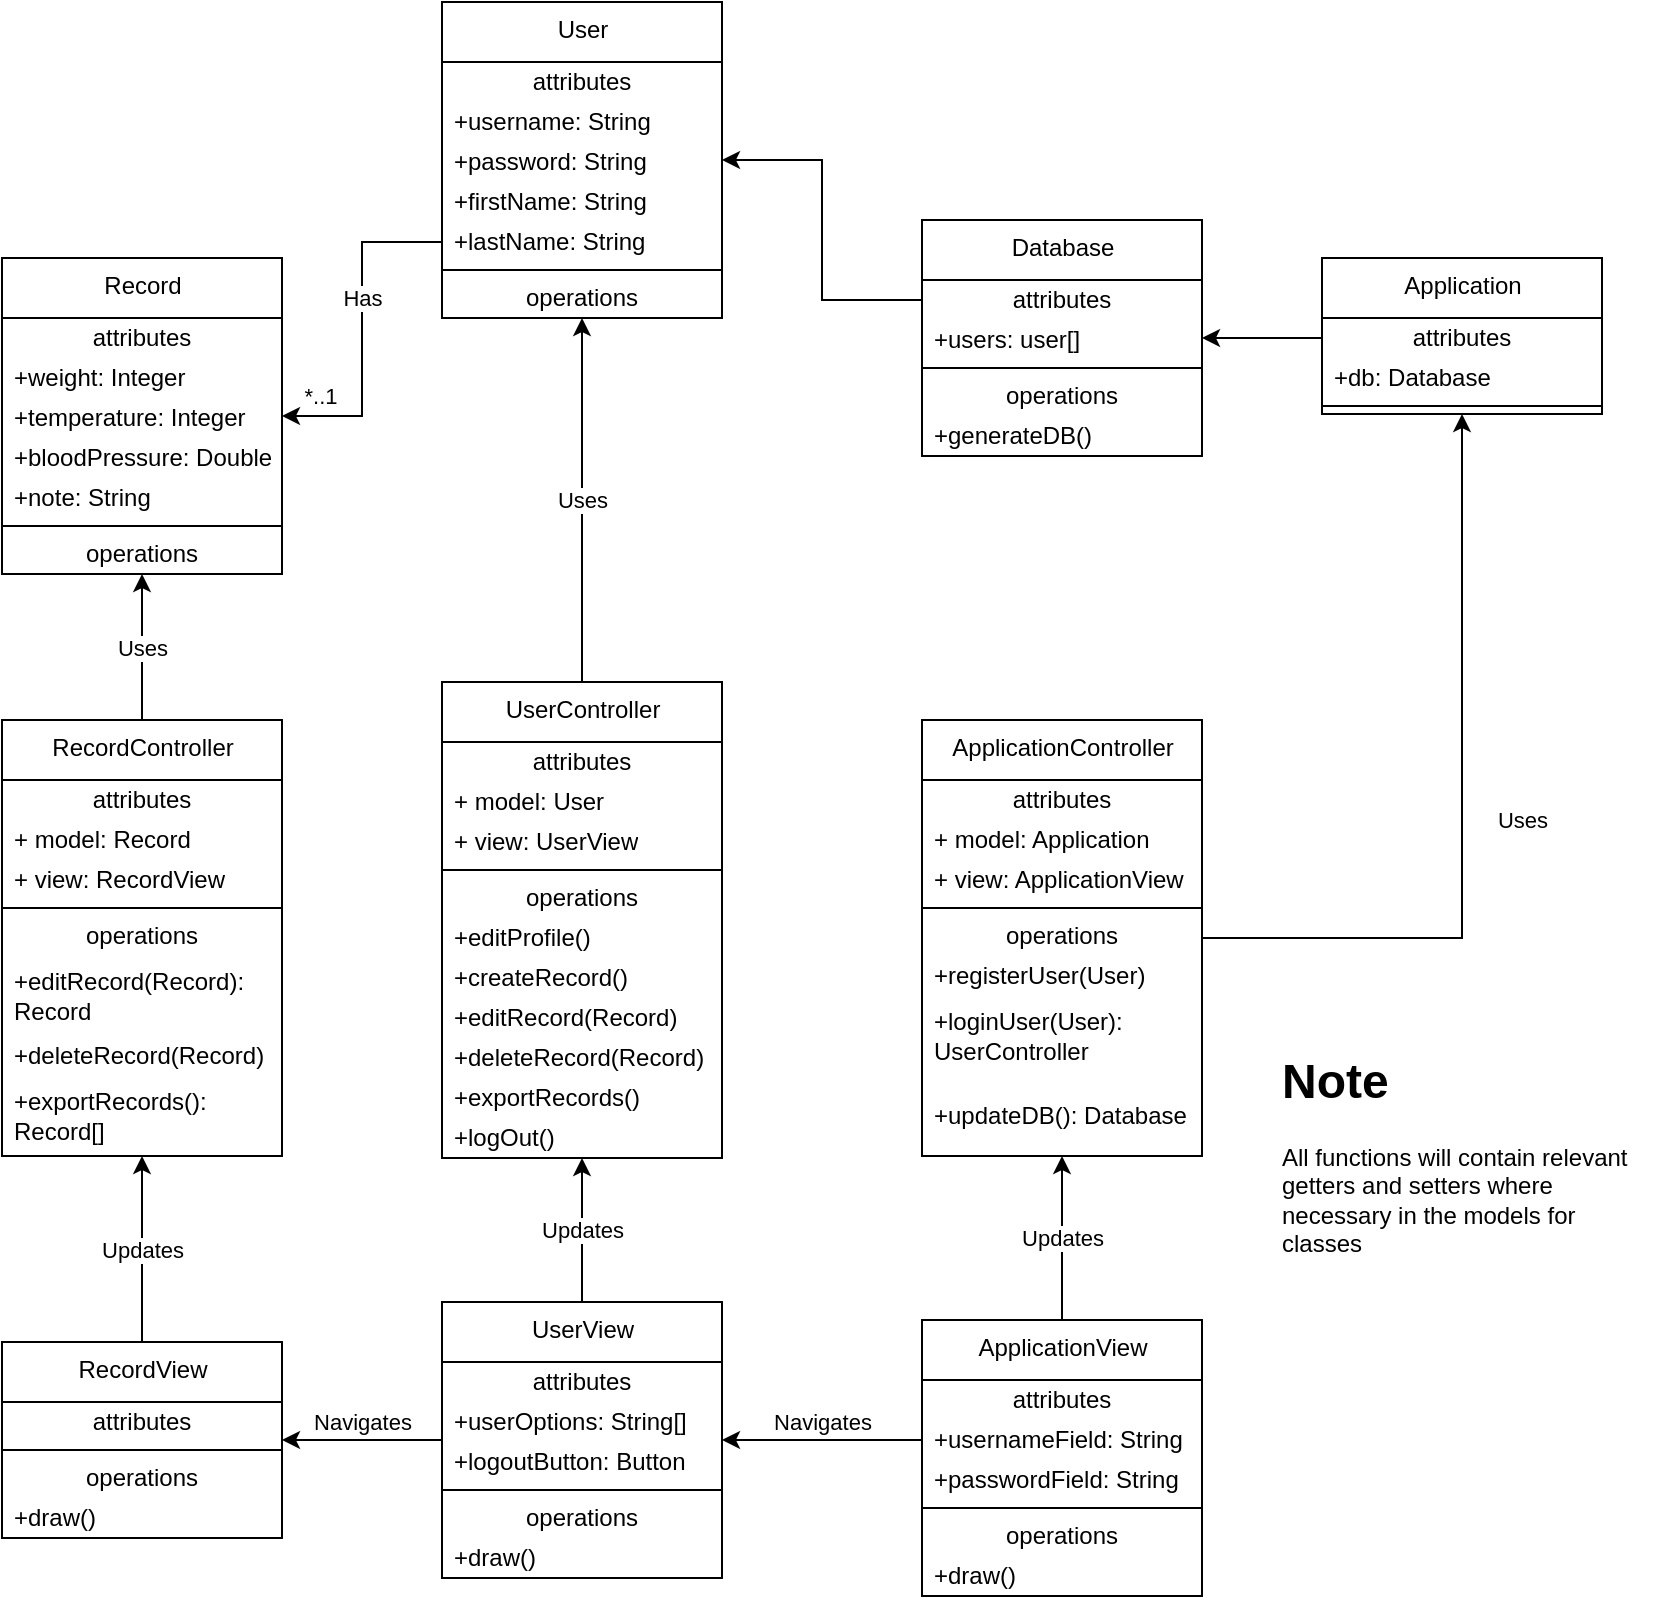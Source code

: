 <mxfile version="20.4.1" type="device"><diagram name="Page-1" id="c4acf3e9-155e-7222-9cf6-157b1a14988f"><mxGraphModel dx="1186" dy="561" grid="1" gridSize="10" guides="1" tooltips="1" connect="1" arrows="1" fold="1" page="1" pageScale="1" pageWidth="850" pageHeight="1100" background="none" math="0" shadow="0"><root><mxCell id="0"/><mxCell id="1" parent="0"/><mxCell id="7aHpoazgCl0VVuB_fG4G-1" value="User" style="swimlane;fontStyle=0;align=center;verticalAlign=top;childLayout=stackLayout;horizontal=1;startSize=30;horizontalStack=0;resizeParent=1;resizeParentMax=0;resizeLast=0;collapsible=0;marginBottom=0;html=1;" parent="1" vertex="1"><mxGeometry x="240" y="130" width="140" height="158" as="geometry"/></mxCell><mxCell id="7aHpoazgCl0VVuB_fG4G-2" value="attributes" style="text;html=1;strokeColor=none;fillColor=none;align=center;verticalAlign=middle;spacingLeft=4;spacingRight=4;overflow=hidden;rotatable=0;points=[[0,0.5],[1,0.5]];portConstraint=eastwest;" parent="7aHpoazgCl0VVuB_fG4G-1" vertex="1"><mxGeometry y="30" width="140" height="20" as="geometry"/></mxCell><mxCell id="7aHpoazgCl0VVuB_fG4G-3" value="+username: String" style="text;html=1;strokeColor=none;fillColor=none;align=left;verticalAlign=middle;spacingLeft=4;spacingRight=4;overflow=hidden;rotatable=0;points=[[0,0.5],[1,0.5]];portConstraint=eastwest;" parent="7aHpoazgCl0VVuB_fG4G-1" vertex="1"><mxGeometry y="50" width="140" height="20" as="geometry"/></mxCell><mxCell id="7aHpoazgCl0VVuB_fG4G-12" value="+password: String" style="text;html=1;strokeColor=none;fillColor=none;align=left;verticalAlign=middle;spacingLeft=4;spacingRight=4;overflow=hidden;rotatable=0;points=[[0,0.5],[1,0.5]];portConstraint=eastwest;" parent="7aHpoazgCl0VVuB_fG4G-1" vertex="1"><mxGeometry y="70" width="140" height="20" as="geometry"/></mxCell><mxCell id="7aHpoazgCl0VVuB_fG4G-13" value="+firstName: String" style="text;html=1;strokeColor=none;fillColor=none;align=left;verticalAlign=middle;spacingLeft=4;spacingRight=4;overflow=hidden;rotatable=0;points=[[0,0.5],[1,0.5]];portConstraint=eastwest;" parent="7aHpoazgCl0VVuB_fG4G-1" vertex="1"><mxGeometry y="90" width="140" height="20" as="geometry"/></mxCell><mxCell id="7aHpoazgCl0VVuB_fG4G-14" value="+lastName: String" style="text;html=1;strokeColor=none;fillColor=none;align=left;verticalAlign=middle;spacingLeft=4;spacingRight=4;overflow=hidden;rotatable=0;points=[[0,0.5],[1,0.5]];portConstraint=eastwest;" parent="7aHpoazgCl0VVuB_fG4G-1" vertex="1"><mxGeometry y="110" width="140" height="20" as="geometry"/></mxCell><mxCell id="7aHpoazgCl0VVuB_fG4G-6" value="" style="line;strokeWidth=1;fillColor=none;align=left;verticalAlign=middle;spacingTop=-1;spacingLeft=3;spacingRight=3;rotatable=0;labelPosition=right;points=[];portConstraint=eastwest;" parent="7aHpoazgCl0VVuB_fG4G-1" vertex="1"><mxGeometry y="130" width="140" height="8" as="geometry"/></mxCell><mxCell id="7aHpoazgCl0VVuB_fG4G-7" value="operations" style="text;html=1;strokeColor=none;fillColor=none;align=center;verticalAlign=middle;spacingLeft=4;spacingRight=4;overflow=hidden;rotatable=0;points=[[0,0.5],[1,0.5]];portConstraint=eastwest;" parent="7aHpoazgCl0VVuB_fG4G-1" vertex="1"><mxGeometry y="138" width="140" height="20" as="geometry"/></mxCell><mxCell id="7aHpoazgCl0VVuB_fG4G-21" value="Record" style="swimlane;fontStyle=0;align=center;verticalAlign=top;childLayout=stackLayout;horizontal=1;startSize=30;horizontalStack=0;resizeParent=1;resizeParentMax=0;resizeLast=0;collapsible=0;marginBottom=0;html=1;" parent="1" vertex="1"><mxGeometry x="20" y="258" width="140" height="158" as="geometry"/></mxCell><mxCell id="7aHpoazgCl0VVuB_fG4G-22" value="attributes" style="text;html=1;strokeColor=none;fillColor=none;align=center;verticalAlign=middle;spacingLeft=4;spacingRight=4;overflow=hidden;rotatable=0;points=[[0,0.5],[1,0.5]];portConstraint=eastwest;" parent="7aHpoazgCl0VVuB_fG4G-21" vertex="1"><mxGeometry y="30" width="140" height="20" as="geometry"/></mxCell><mxCell id="7aHpoazgCl0VVuB_fG4G-23" value="+weight: Integer" style="text;html=1;strokeColor=none;fillColor=none;align=left;verticalAlign=middle;spacingLeft=4;spacingRight=4;overflow=hidden;rotatable=0;points=[[0,0.5],[1,0.5]];portConstraint=eastwest;" parent="7aHpoazgCl0VVuB_fG4G-21" vertex="1"><mxGeometry y="50" width="140" height="20" as="geometry"/></mxCell><mxCell id="7aHpoazgCl0VVuB_fG4G-24" value="+temperature: Integer" style="text;html=1;strokeColor=none;fillColor=none;align=left;verticalAlign=middle;spacingLeft=4;spacingRight=4;overflow=hidden;rotatable=0;points=[[0,0.5],[1,0.5]];portConstraint=eastwest;" parent="7aHpoazgCl0VVuB_fG4G-21" vertex="1"><mxGeometry y="70" width="140" height="20" as="geometry"/></mxCell><mxCell id="7aHpoazgCl0VVuB_fG4G-25" value="+bloodPressure: Double" style="text;html=1;strokeColor=none;fillColor=none;align=left;verticalAlign=middle;spacingLeft=4;spacingRight=4;overflow=hidden;rotatable=0;points=[[0,0.5],[1,0.5]];portConstraint=eastwest;" parent="7aHpoazgCl0VVuB_fG4G-21" vertex="1"><mxGeometry y="90" width="140" height="20" as="geometry"/></mxCell><mxCell id="7aHpoazgCl0VVuB_fG4G-26" value="+note: String" style="text;html=1;strokeColor=none;fillColor=none;align=left;verticalAlign=middle;spacingLeft=4;spacingRight=4;overflow=hidden;rotatable=0;points=[[0,0.5],[1,0.5]];portConstraint=eastwest;" parent="7aHpoazgCl0VVuB_fG4G-21" vertex="1"><mxGeometry y="110" width="140" height="20" as="geometry"/></mxCell><mxCell id="7aHpoazgCl0VVuB_fG4G-27" value="" style="line;strokeWidth=1;fillColor=none;align=left;verticalAlign=middle;spacingTop=-1;spacingLeft=3;spacingRight=3;rotatable=0;labelPosition=right;points=[];portConstraint=eastwest;" parent="7aHpoazgCl0VVuB_fG4G-21" vertex="1"><mxGeometry y="130" width="140" height="8" as="geometry"/></mxCell><mxCell id="7aHpoazgCl0VVuB_fG4G-28" value="operations" style="text;html=1;strokeColor=none;fillColor=none;align=center;verticalAlign=middle;spacingLeft=4;spacingRight=4;overflow=hidden;rotatable=0;points=[[0,0.5],[1,0.5]];portConstraint=eastwest;" parent="7aHpoazgCl0VVuB_fG4G-21" vertex="1"><mxGeometry y="138" width="140" height="20" as="geometry"/></mxCell><mxCell id="7aHpoazgCl0VVuB_fG4G-36" style="edgeStyle=orthogonalEdgeStyle;rounded=0;orthogonalLoop=1;jettySize=auto;html=1;" parent="1" source="7aHpoazgCl0VVuB_fG4G-14" target="7aHpoazgCl0VVuB_fG4G-21" edge="1"><mxGeometry relative="1" as="geometry"/></mxCell><mxCell id="7aHpoazgCl0VVuB_fG4G-38" value="Has" style="edgeLabel;html=1;align=center;verticalAlign=middle;resizable=0;points=[];" parent="7aHpoazgCl0VVuB_fG4G-36" vertex="1" connectable="0"><mxGeometry x="-0.071" relative="1" as="geometry"><mxPoint y="-10" as="offset"/></mxGeometry></mxCell><mxCell id="7aHpoazgCl0VVuB_fG4G-39" value="*..1" style="edgeLabel;html=1;align=center;verticalAlign=middle;resizable=0;points=[];" parent="7aHpoazgCl0VVuB_fG4G-36" vertex="1" connectable="0"><mxGeometry x="0.781" y="-1" relative="1" as="geometry"><mxPoint y="-9" as="offset"/></mxGeometry></mxCell><mxCell id="7aHpoazgCl0VVuB_fG4G-40" value="Application" style="swimlane;fontStyle=0;align=center;verticalAlign=top;childLayout=stackLayout;horizontal=1;startSize=30;horizontalStack=0;resizeParent=1;resizeParentMax=0;resizeLast=0;collapsible=0;marginBottom=0;html=1;" parent="1" vertex="1"><mxGeometry x="680" y="258" width="140" height="78" as="geometry"/></mxCell><mxCell id="7aHpoazgCl0VVuB_fG4G-41" value="attributes" style="text;html=1;strokeColor=none;fillColor=none;align=center;verticalAlign=middle;spacingLeft=4;spacingRight=4;overflow=hidden;rotatable=0;points=[[0,0.5],[1,0.5]];portConstraint=eastwest;" parent="7aHpoazgCl0VVuB_fG4G-40" vertex="1"><mxGeometry y="30" width="140" height="20" as="geometry"/></mxCell><mxCell id="7aHpoazgCl0VVuB_fG4G-42" value="+db: Database" style="text;html=1;strokeColor=none;fillColor=none;align=left;verticalAlign=middle;spacingLeft=4;spacingRight=4;overflow=hidden;rotatable=0;points=[[0,0.5],[1,0.5]];portConstraint=eastwest;" parent="7aHpoazgCl0VVuB_fG4G-40" vertex="1"><mxGeometry y="50" width="140" height="20" as="geometry"/></mxCell><mxCell id="7aHpoazgCl0VVuB_fG4G-46" value="" style="line;strokeWidth=1;fillColor=none;align=left;verticalAlign=middle;spacingTop=-1;spacingLeft=3;spacingRight=3;rotatable=0;labelPosition=right;points=[];portConstraint=eastwest;" parent="7aHpoazgCl0VVuB_fG4G-40" vertex="1"><mxGeometry y="70" width="140" height="8" as="geometry"/></mxCell><mxCell id="6YcRREpWLueuUoRP_v9T-1" value="Database" style="swimlane;fontStyle=0;align=center;verticalAlign=top;childLayout=stackLayout;horizontal=1;startSize=30;horizontalStack=0;resizeParent=1;resizeParentMax=0;resizeLast=0;collapsible=0;marginBottom=0;html=1;" vertex="1" parent="1"><mxGeometry x="480" y="239" width="140" height="118" as="geometry"/></mxCell><mxCell id="6YcRREpWLueuUoRP_v9T-2" value="attributes" style="text;html=1;strokeColor=none;fillColor=none;align=center;verticalAlign=middle;spacingLeft=4;spacingRight=4;overflow=hidden;rotatable=0;points=[[0,0.5],[1,0.5]];portConstraint=eastwest;" vertex="1" parent="6YcRREpWLueuUoRP_v9T-1"><mxGeometry y="30" width="140" height="20" as="geometry"/></mxCell><mxCell id="6YcRREpWLueuUoRP_v9T-3" value="+users: user[]" style="text;html=1;strokeColor=none;fillColor=none;align=left;verticalAlign=middle;spacingLeft=4;spacingRight=4;overflow=hidden;rotatable=0;points=[[0,0.5],[1,0.5]];portConstraint=eastwest;" vertex="1" parent="6YcRREpWLueuUoRP_v9T-1"><mxGeometry y="50" width="140" height="20" as="geometry"/></mxCell><mxCell id="6YcRREpWLueuUoRP_v9T-7" value="" style="line;strokeWidth=1;fillColor=none;align=left;verticalAlign=middle;spacingTop=-1;spacingLeft=3;spacingRight=3;rotatable=0;labelPosition=right;points=[];portConstraint=eastwest;" vertex="1" parent="6YcRREpWLueuUoRP_v9T-1"><mxGeometry y="70" width="140" height="8" as="geometry"/></mxCell><mxCell id="6YcRREpWLueuUoRP_v9T-8" value="operations" style="text;html=1;strokeColor=none;fillColor=none;align=center;verticalAlign=middle;spacingLeft=4;spacingRight=4;overflow=hidden;rotatable=0;points=[[0,0.5],[1,0.5]];portConstraint=eastwest;" vertex="1" parent="6YcRREpWLueuUoRP_v9T-1"><mxGeometry y="78" width="140" height="20" as="geometry"/></mxCell><mxCell id="6YcRREpWLueuUoRP_v9T-14" value="+generateDB()" style="text;html=1;strokeColor=none;fillColor=none;align=left;verticalAlign=middle;spacingLeft=4;spacingRight=4;overflow=hidden;rotatable=0;points=[[0,0.5],[1,0.5]];portConstraint=eastwest;" vertex="1" parent="6YcRREpWLueuUoRP_v9T-1"><mxGeometry y="98" width="140" height="20" as="geometry"/></mxCell><mxCell id="6YcRREpWLueuUoRP_v9T-16" style="edgeStyle=orthogonalEdgeStyle;rounded=0;orthogonalLoop=1;jettySize=auto;html=1;" edge="1" parent="1" source="6YcRREpWLueuUoRP_v9T-2" target="7aHpoazgCl0VVuB_fG4G-1"><mxGeometry relative="1" as="geometry"/></mxCell><mxCell id="6YcRREpWLueuUoRP_v9T-24" value="&lt;h1&gt;Note&lt;/h1&gt;&lt;p&gt;All functions will contain relevant getters and setters where necessary in the models for classes&lt;/p&gt;" style="text;html=1;strokeColor=none;fillColor=none;spacing=5;spacingTop=-20;whiteSpace=wrap;overflow=hidden;rounded=0;" vertex="1" parent="1"><mxGeometry x="655" y="650" width="190" height="120" as="geometry"/></mxCell><mxCell id="6YcRREpWLueuUoRP_v9T-44" value="Uses" style="edgeStyle=orthogonalEdgeStyle;rounded=0;orthogonalLoop=1;jettySize=auto;html=1;" edge="1" parent="1" source="6YcRREpWLueuUoRP_v9T-25" target="7aHpoazgCl0VVuB_fG4G-40"><mxGeometry x="-0.032" y="-30" relative="1" as="geometry"><mxPoint as="offset"/></mxGeometry></mxCell><mxCell id="6YcRREpWLueuUoRP_v9T-25" value="ApplicationController" style="swimlane;fontStyle=0;align=center;verticalAlign=top;childLayout=stackLayout;horizontal=1;startSize=30;horizontalStack=0;resizeParent=1;resizeParentMax=0;resizeLast=0;collapsible=0;marginBottom=0;html=1;" vertex="1" parent="1"><mxGeometry x="480" y="489" width="140" height="218" as="geometry"/></mxCell><mxCell id="6YcRREpWLueuUoRP_v9T-26" value="attributes" style="text;html=1;strokeColor=none;fillColor=none;align=center;verticalAlign=middle;spacingLeft=4;spacingRight=4;overflow=hidden;rotatable=0;points=[[0,0.5],[1,0.5]];portConstraint=eastwest;" vertex="1" parent="6YcRREpWLueuUoRP_v9T-25"><mxGeometry y="30" width="140" height="20" as="geometry"/></mxCell><mxCell id="6YcRREpWLueuUoRP_v9T-27" value="+ model: Application" style="text;html=1;strokeColor=none;fillColor=none;align=left;verticalAlign=middle;spacingLeft=4;spacingRight=4;overflow=hidden;rotatable=0;points=[[0,0.5],[1,0.5]];portConstraint=eastwest;" vertex="1" parent="6YcRREpWLueuUoRP_v9T-25"><mxGeometry y="50" width="140" height="20" as="geometry"/></mxCell><mxCell id="6YcRREpWLueuUoRP_v9T-39" value="+ view: ApplicationView" style="text;html=1;strokeColor=none;fillColor=none;align=left;verticalAlign=middle;spacingLeft=4;spacingRight=4;overflow=hidden;rotatable=0;points=[[0,0.5],[1,0.5]];portConstraint=eastwest;" vertex="1" parent="6YcRREpWLueuUoRP_v9T-25"><mxGeometry y="70" width="140" height="20" as="geometry"/></mxCell><mxCell id="6YcRREpWLueuUoRP_v9T-28" value="" style="line;strokeWidth=1;fillColor=none;align=left;verticalAlign=middle;spacingTop=-1;spacingLeft=3;spacingRight=3;rotatable=0;labelPosition=right;points=[];portConstraint=eastwest;" vertex="1" parent="6YcRREpWLueuUoRP_v9T-25"><mxGeometry y="90" width="140" height="8" as="geometry"/></mxCell><mxCell id="6YcRREpWLueuUoRP_v9T-29" value="operations" style="text;html=1;strokeColor=none;fillColor=none;align=center;verticalAlign=middle;spacingLeft=4;spacingRight=4;overflow=hidden;rotatable=0;points=[[0,0.5],[1,0.5]];portConstraint=eastwest;" vertex="1" parent="6YcRREpWLueuUoRP_v9T-25"><mxGeometry y="98" width="140" height="20" as="geometry"/></mxCell><mxCell id="6YcRREpWLueuUoRP_v9T-30" value="+registerUser(User)" style="text;html=1;strokeColor=none;fillColor=none;align=left;verticalAlign=middle;spacingLeft=4;spacingRight=4;overflow=hidden;rotatable=0;points=[[0,0.5],[1,0.5]];portConstraint=eastwest;" vertex="1" parent="6YcRREpWLueuUoRP_v9T-25"><mxGeometry y="118" width="140" height="20" as="geometry"/></mxCell><mxCell id="6YcRREpWLueuUoRP_v9T-31" value="+loginUser(User):&lt;br&gt;UserController" style="text;html=1;strokeColor=none;fillColor=none;align=left;verticalAlign=middle;spacingLeft=4;spacingRight=4;overflow=hidden;rotatable=0;points=[[0,0.5],[1,0.5]];portConstraint=eastwest;" vertex="1" parent="6YcRREpWLueuUoRP_v9T-25"><mxGeometry y="138" width="140" height="40" as="geometry"/></mxCell><mxCell id="6YcRREpWLueuUoRP_v9T-43" value="+updateDB(): Database" style="text;html=1;strokeColor=none;fillColor=none;align=left;verticalAlign=middle;spacingLeft=4;spacingRight=4;overflow=hidden;rotatable=0;points=[[0,0.5],[1,0.5]];portConstraint=eastwest;" vertex="1" parent="6YcRREpWLueuUoRP_v9T-25"><mxGeometry y="178" width="140" height="40" as="geometry"/></mxCell><mxCell id="6YcRREpWLueuUoRP_v9T-120" value="Updates" style="edgeStyle=orthogonalEdgeStyle;rounded=0;orthogonalLoop=1;jettySize=auto;html=1;" edge="1" parent="1" source="6YcRREpWLueuUoRP_v9T-32" target="6YcRREpWLueuUoRP_v9T-25"><mxGeometry relative="1" as="geometry"/></mxCell><mxCell id="6YcRREpWLueuUoRP_v9T-32" value="ApplicationView" style="swimlane;fontStyle=0;align=center;verticalAlign=top;childLayout=stackLayout;horizontal=1;startSize=30;horizontalStack=0;resizeParent=1;resizeParentMax=0;resizeLast=0;collapsible=0;marginBottom=0;html=1;" vertex="1" parent="1"><mxGeometry x="480" y="789" width="140" height="138" as="geometry"/></mxCell><mxCell id="6YcRREpWLueuUoRP_v9T-33" value="attributes" style="text;html=1;strokeColor=none;fillColor=none;align=center;verticalAlign=middle;spacingLeft=4;spacingRight=4;overflow=hidden;rotatable=0;points=[[0,0.5],[1,0.5]];portConstraint=eastwest;" vertex="1" parent="6YcRREpWLueuUoRP_v9T-32"><mxGeometry y="30" width="140" height="20" as="geometry"/></mxCell><mxCell id="6YcRREpWLueuUoRP_v9T-34" value="+usernameField: String" style="text;html=1;strokeColor=none;fillColor=none;align=left;verticalAlign=middle;spacingLeft=4;spacingRight=4;overflow=hidden;rotatable=0;points=[[0,0.5],[1,0.5]];portConstraint=eastwest;" vertex="1" parent="6YcRREpWLueuUoRP_v9T-32"><mxGeometry y="50" width="140" height="20" as="geometry"/></mxCell><mxCell id="6YcRREpWLueuUoRP_v9T-117" value="+passwordField: String" style="text;html=1;strokeColor=none;fillColor=none;align=left;verticalAlign=middle;spacingLeft=4;spacingRight=4;overflow=hidden;rotatable=0;points=[[0,0.5],[1,0.5]];portConstraint=eastwest;" vertex="1" parent="6YcRREpWLueuUoRP_v9T-32"><mxGeometry y="70" width="140" height="20" as="geometry"/></mxCell><mxCell id="6YcRREpWLueuUoRP_v9T-35" value="" style="line;strokeWidth=1;fillColor=none;align=left;verticalAlign=middle;spacingTop=-1;spacingLeft=3;spacingRight=3;rotatable=0;labelPosition=right;points=[];portConstraint=eastwest;" vertex="1" parent="6YcRREpWLueuUoRP_v9T-32"><mxGeometry y="90" width="140" height="8" as="geometry"/></mxCell><mxCell id="6YcRREpWLueuUoRP_v9T-36" value="operations" style="text;html=1;strokeColor=none;fillColor=none;align=center;verticalAlign=middle;spacingLeft=4;spacingRight=4;overflow=hidden;rotatable=0;points=[[0,0.5],[1,0.5]];portConstraint=eastwest;" vertex="1" parent="6YcRREpWLueuUoRP_v9T-32"><mxGeometry y="98" width="140" height="20" as="geometry"/></mxCell><mxCell id="6YcRREpWLueuUoRP_v9T-37" value="+draw()" style="text;html=1;strokeColor=none;fillColor=none;align=left;verticalAlign=middle;spacingLeft=4;spacingRight=4;overflow=hidden;rotatable=0;points=[[0,0.5],[1,0.5]];portConstraint=eastwest;" vertex="1" parent="6YcRREpWLueuUoRP_v9T-32"><mxGeometry y="118" width="140" height="20" as="geometry"/></mxCell><mxCell id="6YcRREpWLueuUoRP_v9T-45" style="edgeStyle=orthogonalEdgeStyle;rounded=0;orthogonalLoop=1;jettySize=auto;html=1;" edge="1" parent="1" source="7aHpoazgCl0VVuB_fG4G-41" target="6YcRREpWLueuUoRP_v9T-1"><mxGeometry relative="1" as="geometry"/></mxCell><mxCell id="6YcRREpWLueuUoRP_v9T-81" value="Uses" style="edgeStyle=orthogonalEdgeStyle;rounded=0;orthogonalLoop=1;jettySize=auto;html=1;" edge="1" parent="1" source="6YcRREpWLueuUoRP_v9T-46" target="7aHpoazgCl0VVuB_fG4G-1"><mxGeometry relative="1" as="geometry"/></mxCell><mxCell id="6YcRREpWLueuUoRP_v9T-46" value="UserController" style="swimlane;fontStyle=0;align=center;verticalAlign=top;childLayout=stackLayout;horizontal=1;startSize=30;horizontalStack=0;resizeParent=1;resizeParentMax=0;resizeLast=0;collapsible=0;marginBottom=0;html=1;" vertex="1" parent="1"><mxGeometry x="240" y="470" width="140" height="238" as="geometry"/></mxCell><mxCell id="6YcRREpWLueuUoRP_v9T-47" value="attributes" style="text;html=1;strokeColor=none;fillColor=none;align=center;verticalAlign=middle;spacingLeft=4;spacingRight=4;overflow=hidden;rotatable=0;points=[[0,0.5],[1,0.5]];portConstraint=eastwest;" vertex="1" parent="6YcRREpWLueuUoRP_v9T-46"><mxGeometry y="30" width="140" height="20" as="geometry"/></mxCell><mxCell id="6YcRREpWLueuUoRP_v9T-76" value="+ model: User" style="text;html=1;strokeColor=none;fillColor=none;align=left;verticalAlign=middle;spacingLeft=4;spacingRight=4;overflow=hidden;rotatable=0;points=[[0,0.5],[1,0.5]];portConstraint=eastwest;" vertex="1" parent="6YcRREpWLueuUoRP_v9T-46"><mxGeometry y="50" width="140" height="20" as="geometry"/></mxCell><mxCell id="6YcRREpWLueuUoRP_v9T-77" value="+ view: UserView" style="text;html=1;strokeColor=none;fillColor=none;align=left;verticalAlign=middle;spacingLeft=4;spacingRight=4;overflow=hidden;rotatable=0;points=[[0,0.5],[1,0.5]];portConstraint=eastwest;" vertex="1" parent="6YcRREpWLueuUoRP_v9T-46"><mxGeometry y="70" width="140" height="20" as="geometry"/></mxCell><mxCell id="6YcRREpWLueuUoRP_v9T-53" value="" style="line;strokeWidth=1;fillColor=none;align=left;verticalAlign=middle;spacingTop=-1;spacingLeft=3;spacingRight=3;rotatable=0;labelPosition=right;points=[];portConstraint=eastwest;" vertex="1" parent="6YcRREpWLueuUoRP_v9T-46"><mxGeometry y="90" width="140" height="8" as="geometry"/></mxCell><mxCell id="6YcRREpWLueuUoRP_v9T-54" value="operations" style="text;html=1;strokeColor=none;fillColor=none;align=center;verticalAlign=middle;spacingLeft=4;spacingRight=4;overflow=hidden;rotatable=0;points=[[0,0.5],[1,0.5]];portConstraint=eastwest;" vertex="1" parent="6YcRREpWLueuUoRP_v9T-46"><mxGeometry y="98" width="140" height="20" as="geometry"/></mxCell><mxCell id="6YcRREpWLueuUoRP_v9T-55" value="+editProfile()" style="text;html=1;strokeColor=none;fillColor=none;align=left;verticalAlign=middle;spacingLeft=4;spacingRight=4;overflow=hidden;rotatable=0;points=[[0,0.5],[1,0.5]];portConstraint=eastwest;" vertex="1" parent="6YcRREpWLueuUoRP_v9T-46"><mxGeometry y="118" width="140" height="20" as="geometry"/></mxCell><mxCell id="6YcRREpWLueuUoRP_v9T-56" value="+createRecord()" style="text;html=1;strokeColor=none;fillColor=none;align=left;verticalAlign=middle;spacingLeft=4;spacingRight=4;overflow=hidden;rotatable=0;points=[[0,0.5],[1,0.5]];portConstraint=eastwest;" vertex="1" parent="6YcRREpWLueuUoRP_v9T-46"><mxGeometry y="138" width="140" height="20" as="geometry"/></mxCell><mxCell id="6YcRREpWLueuUoRP_v9T-57" value="+editRecord(Record)" style="text;html=1;strokeColor=none;fillColor=none;align=left;verticalAlign=middle;spacingLeft=4;spacingRight=4;overflow=hidden;rotatable=0;points=[[0,0.5],[1,0.5]];portConstraint=eastwest;" vertex="1" parent="6YcRREpWLueuUoRP_v9T-46"><mxGeometry y="158" width="140" height="20" as="geometry"/></mxCell><mxCell id="6YcRREpWLueuUoRP_v9T-58" value="+deleteRecord(Record)" style="text;html=1;strokeColor=none;fillColor=none;align=left;verticalAlign=middle;spacingLeft=4;spacingRight=4;overflow=hidden;rotatable=0;points=[[0,0.5],[1,0.5]];portConstraint=eastwest;" vertex="1" parent="6YcRREpWLueuUoRP_v9T-46"><mxGeometry y="178" width="140" height="20" as="geometry"/></mxCell><mxCell id="6YcRREpWLueuUoRP_v9T-59" value="+exportRecords()" style="text;html=1;strokeColor=none;fillColor=none;align=left;verticalAlign=middle;spacingLeft=4;spacingRight=4;overflow=hidden;rotatable=0;points=[[0,0.5],[1,0.5]];portConstraint=eastwest;" vertex="1" parent="6YcRREpWLueuUoRP_v9T-46"><mxGeometry y="198" width="140" height="20" as="geometry"/></mxCell><mxCell id="6YcRREpWLueuUoRP_v9T-60" value="+logOut()" style="text;html=1;strokeColor=none;fillColor=none;align=left;verticalAlign=middle;spacingLeft=4;spacingRight=4;overflow=hidden;rotatable=0;points=[[0,0.5],[1,0.5]];portConstraint=eastwest;" vertex="1" parent="6YcRREpWLueuUoRP_v9T-46"><mxGeometry y="218" width="140" height="20" as="geometry"/></mxCell><mxCell id="6YcRREpWLueuUoRP_v9T-114" value="Navigates" style="edgeStyle=orthogonalEdgeStyle;rounded=0;orthogonalLoop=1;jettySize=auto;html=1;" edge="1" parent="1" source="6YcRREpWLueuUoRP_v9T-61" target="6YcRREpWLueuUoRP_v9T-94"><mxGeometry y="-9" relative="1" as="geometry"><mxPoint as="offset"/></mxGeometry></mxCell><mxCell id="6YcRREpWLueuUoRP_v9T-121" value="Updates&lt;br&gt;" style="edgeStyle=orthogonalEdgeStyle;rounded=0;orthogonalLoop=1;jettySize=auto;html=1;" edge="1" parent="1" source="6YcRREpWLueuUoRP_v9T-61" target="6YcRREpWLueuUoRP_v9T-46"><mxGeometry relative="1" as="geometry"/></mxCell><mxCell id="6YcRREpWLueuUoRP_v9T-61" value="UserView" style="swimlane;fontStyle=0;align=center;verticalAlign=top;childLayout=stackLayout;horizontal=1;startSize=30;horizontalStack=0;resizeParent=1;resizeParentMax=0;resizeLast=0;collapsible=0;marginBottom=0;html=1;" vertex="1" parent="1"><mxGeometry x="240" y="780" width="140" height="138" as="geometry"/></mxCell><mxCell id="6YcRREpWLueuUoRP_v9T-62" value="attributes" style="text;html=1;strokeColor=none;fillColor=none;align=center;verticalAlign=middle;spacingLeft=4;spacingRight=4;overflow=hidden;rotatable=0;points=[[0,0.5],[1,0.5]];portConstraint=eastwest;" vertex="1" parent="6YcRREpWLueuUoRP_v9T-61"><mxGeometry y="30" width="140" height="20" as="geometry"/></mxCell><mxCell id="6YcRREpWLueuUoRP_v9T-118" value="+userOptions: String[]" style="text;html=1;strokeColor=none;fillColor=none;align=left;verticalAlign=middle;spacingLeft=4;spacingRight=4;overflow=hidden;rotatable=0;points=[[0,0.5],[1,0.5]];portConstraint=eastwest;" vertex="1" parent="6YcRREpWLueuUoRP_v9T-61"><mxGeometry y="50" width="140" height="20" as="geometry"/></mxCell><mxCell id="6YcRREpWLueuUoRP_v9T-119" value="+logoutButton: Button" style="text;html=1;strokeColor=none;fillColor=none;align=left;verticalAlign=middle;spacingLeft=4;spacingRight=4;overflow=hidden;rotatable=0;points=[[0,0.5],[1,0.5]];portConstraint=eastwest;" vertex="1" parent="6YcRREpWLueuUoRP_v9T-61"><mxGeometry y="70" width="140" height="20" as="geometry"/></mxCell><mxCell id="6YcRREpWLueuUoRP_v9T-68" value="" style="line;strokeWidth=1;fillColor=none;align=left;verticalAlign=middle;spacingTop=-1;spacingLeft=3;spacingRight=3;rotatable=0;labelPosition=right;points=[];portConstraint=eastwest;" vertex="1" parent="6YcRREpWLueuUoRP_v9T-61"><mxGeometry y="90" width="140" height="8" as="geometry"/></mxCell><mxCell id="6YcRREpWLueuUoRP_v9T-69" value="operations" style="text;html=1;strokeColor=none;fillColor=none;align=center;verticalAlign=middle;spacingLeft=4;spacingRight=4;overflow=hidden;rotatable=0;points=[[0,0.5],[1,0.5]];portConstraint=eastwest;" vertex="1" parent="6YcRREpWLueuUoRP_v9T-61"><mxGeometry y="98" width="140" height="20" as="geometry"/></mxCell><mxCell id="6YcRREpWLueuUoRP_v9T-75" value="+draw()" style="text;html=1;strokeColor=none;fillColor=none;align=left;verticalAlign=middle;spacingLeft=4;spacingRight=4;overflow=hidden;rotatable=0;points=[[0,0.5],[1,0.5]];portConstraint=eastwest;" vertex="1" parent="6YcRREpWLueuUoRP_v9T-61"><mxGeometry y="118" width="140" height="20" as="geometry"/></mxCell><mxCell id="6YcRREpWLueuUoRP_v9T-111" value="Uses" style="edgeStyle=orthogonalEdgeStyle;rounded=0;orthogonalLoop=1;jettySize=auto;html=1;" edge="1" parent="1" source="6YcRREpWLueuUoRP_v9T-82" target="7aHpoazgCl0VVuB_fG4G-21"><mxGeometry relative="1" as="geometry"/></mxCell><mxCell id="6YcRREpWLueuUoRP_v9T-82" value="RecordController" style="swimlane;fontStyle=0;align=center;verticalAlign=top;childLayout=stackLayout;horizontal=1;startSize=30;horizontalStack=0;resizeParent=1;resizeParentMax=0;resizeLast=0;collapsible=0;marginBottom=0;html=1;" vertex="1" parent="1"><mxGeometry x="20" y="489" width="140" height="218" as="geometry"/></mxCell><mxCell id="6YcRREpWLueuUoRP_v9T-83" value="attributes" style="text;html=1;strokeColor=none;fillColor=none;align=center;verticalAlign=middle;spacingLeft=4;spacingRight=4;overflow=hidden;rotatable=0;points=[[0,0.5],[1,0.5]];portConstraint=eastwest;" vertex="1" parent="6YcRREpWLueuUoRP_v9T-82"><mxGeometry y="30" width="140" height="20" as="geometry"/></mxCell><mxCell id="6YcRREpWLueuUoRP_v9T-84" value="+ model: Record" style="text;html=1;strokeColor=none;fillColor=none;align=left;verticalAlign=middle;spacingLeft=4;spacingRight=4;overflow=hidden;rotatable=0;points=[[0,0.5],[1,0.5]];portConstraint=eastwest;" vertex="1" parent="6YcRREpWLueuUoRP_v9T-82"><mxGeometry y="50" width="140" height="20" as="geometry"/></mxCell><mxCell id="6YcRREpWLueuUoRP_v9T-85" value="+ view: RecordView" style="text;html=1;strokeColor=none;fillColor=none;align=left;verticalAlign=middle;spacingLeft=4;spacingRight=4;overflow=hidden;rotatable=0;points=[[0,0.5],[1,0.5]];portConstraint=eastwest;" vertex="1" parent="6YcRREpWLueuUoRP_v9T-82"><mxGeometry y="70" width="140" height="20" as="geometry"/></mxCell><mxCell id="6YcRREpWLueuUoRP_v9T-86" value="" style="line;strokeWidth=1;fillColor=none;align=left;verticalAlign=middle;spacingTop=-1;spacingLeft=3;spacingRight=3;rotatable=0;labelPosition=right;points=[];portConstraint=eastwest;" vertex="1" parent="6YcRREpWLueuUoRP_v9T-82"><mxGeometry y="90" width="140" height="8" as="geometry"/></mxCell><mxCell id="6YcRREpWLueuUoRP_v9T-87" value="operations" style="text;html=1;strokeColor=none;fillColor=none;align=center;verticalAlign=middle;spacingLeft=4;spacingRight=4;overflow=hidden;rotatable=0;points=[[0,0.5],[1,0.5]];portConstraint=eastwest;" vertex="1" parent="6YcRREpWLueuUoRP_v9T-82"><mxGeometry y="98" width="140" height="20" as="geometry"/></mxCell><mxCell id="6YcRREpWLueuUoRP_v9T-93" value="+editRecord(Record):&lt;br&gt;Record" style="text;html=1;strokeColor=none;fillColor=none;align=left;verticalAlign=middle;spacingLeft=4;spacingRight=4;overflow=hidden;rotatable=0;points=[[0,0.5],[1,0.5]];portConstraint=eastwest;" vertex="1" parent="6YcRREpWLueuUoRP_v9T-82"><mxGeometry y="118" width="140" height="40" as="geometry"/></mxCell><mxCell id="6YcRREpWLueuUoRP_v9T-115" value="+deleteRecord(Record)" style="text;html=1;strokeColor=none;fillColor=none;align=left;verticalAlign=middle;spacingLeft=4;spacingRight=4;overflow=hidden;rotatable=0;points=[[0,0.5],[1,0.5]];portConstraint=eastwest;" vertex="1" parent="6YcRREpWLueuUoRP_v9T-82"><mxGeometry y="158" width="140" height="20" as="geometry"/></mxCell><mxCell id="6YcRREpWLueuUoRP_v9T-116" value="+exportRecords():&amp;nbsp;&lt;br&gt;Record[]" style="text;html=1;strokeColor=none;fillColor=none;align=left;verticalAlign=middle;spacingLeft=4;spacingRight=4;overflow=hidden;rotatable=0;points=[[0,0.5],[1,0.5]];portConstraint=eastwest;" vertex="1" parent="6YcRREpWLueuUoRP_v9T-82"><mxGeometry y="178" width="140" height="40" as="geometry"/></mxCell><mxCell id="6YcRREpWLueuUoRP_v9T-122" value="Updates" style="edgeStyle=orthogonalEdgeStyle;rounded=0;orthogonalLoop=1;jettySize=auto;html=1;" edge="1" parent="1" source="6YcRREpWLueuUoRP_v9T-94" target="6YcRREpWLueuUoRP_v9T-82"><mxGeometry relative="1" as="geometry"/></mxCell><mxCell id="6YcRREpWLueuUoRP_v9T-94" value="RecordView" style="swimlane;fontStyle=0;align=center;verticalAlign=top;childLayout=stackLayout;horizontal=1;startSize=30;horizontalStack=0;resizeParent=1;resizeParentMax=0;resizeLast=0;collapsible=0;marginBottom=0;html=1;" vertex="1" parent="1"><mxGeometry x="20" y="800" width="140" height="98" as="geometry"/></mxCell><mxCell id="6YcRREpWLueuUoRP_v9T-95" value="attributes" style="text;html=1;strokeColor=none;fillColor=none;align=center;verticalAlign=middle;spacingLeft=4;spacingRight=4;overflow=hidden;rotatable=0;points=[[0,0.5],[1,0.5]];portConstraint=eastwest;" vertex="1" parent="6YcRREpWLueuUoRP_v9T-94"><mxGeometry y="30" width="140" height="20" as="geometry"/></mxCell><mxCell id="6YcRREpWLueuUoRP_v9T-101" value="" style="line;strokeWidth=1;fillColor=none;align=left;verticalAlign=middle;spacingTop=-1;spacingLeft=3;spacingRight=3;rotatable=0;labelPosition=right;points=[];portConstraint=eastwest;" vertex="1" parent="6YcRREpWLueuUoRP_v9T-94"><mxGeometry y="50" width="140" height="8" as="geometry"/></mxCell><mxCell id="6YcRREpWLueuUoRP_v9T-102" value="operations" style="text;html=1;strokeColor=none;fillColor=none;align=center;verticalAlign=middle;spacingLeft=4;spacingRight=4;overflow=hidden;rotatable=0;points=[[0,0.5],[1,0.5]];portConstraint=eastwest;" vertex="1" parent="6YcRREpWLueuUoRP_v9T-94"><mxGeometry y="58" width="140" height="20" as="geometry"/></mxCell><mxCell id="6YcRREpWLueuUoRP_v9T-108" value="+draw()" style="text;html=1;strokeColor=none;fillColor=none;align=left;verticalAlign=middle;spacingLeft=4;spacingRight=4;overflow=hidden;rotatable=0;points=[[0,0.5],[1,0.5]];portConstraint=eastwest;" vertex="1" parent="6YcRREpWLueuUoRP_v9T-94"><mxGeometry y="78" width="140" height="20" as="geometry"/></mxCell><mxCell id="6YcRREpWLueuUoRP_v9T-112" style="edgeStyle=orthogonalEdgeStyle;rounded=0;orthogonalLoop=1;jettySize=auto;html=1;" edge="1" parent="1" source="6YcRREpWLueuUoRP_v9T-34" target="6YcRREpWLueuUoRP_v9T-61"><mxGeometry relative="1" as="geometry"/></mxCell><mxCell id="6YcRREpWLueuUoRP_v9T-113" value="Navigates" style="edgeLabel;html=1;align=center;verticalAlign=middle;resizable=0;points=[];" vertex="1" connectable="0" parent="6YcRREpWLueuUoRP_v9T-112"><mxGeometry x="0.14" y="-1" relative="1" as="geometry"><mxPoint x="7" y="-8" as="offset"/></mxGeometry></mxCell></root></mxGraphModel></diagram></mxfile>